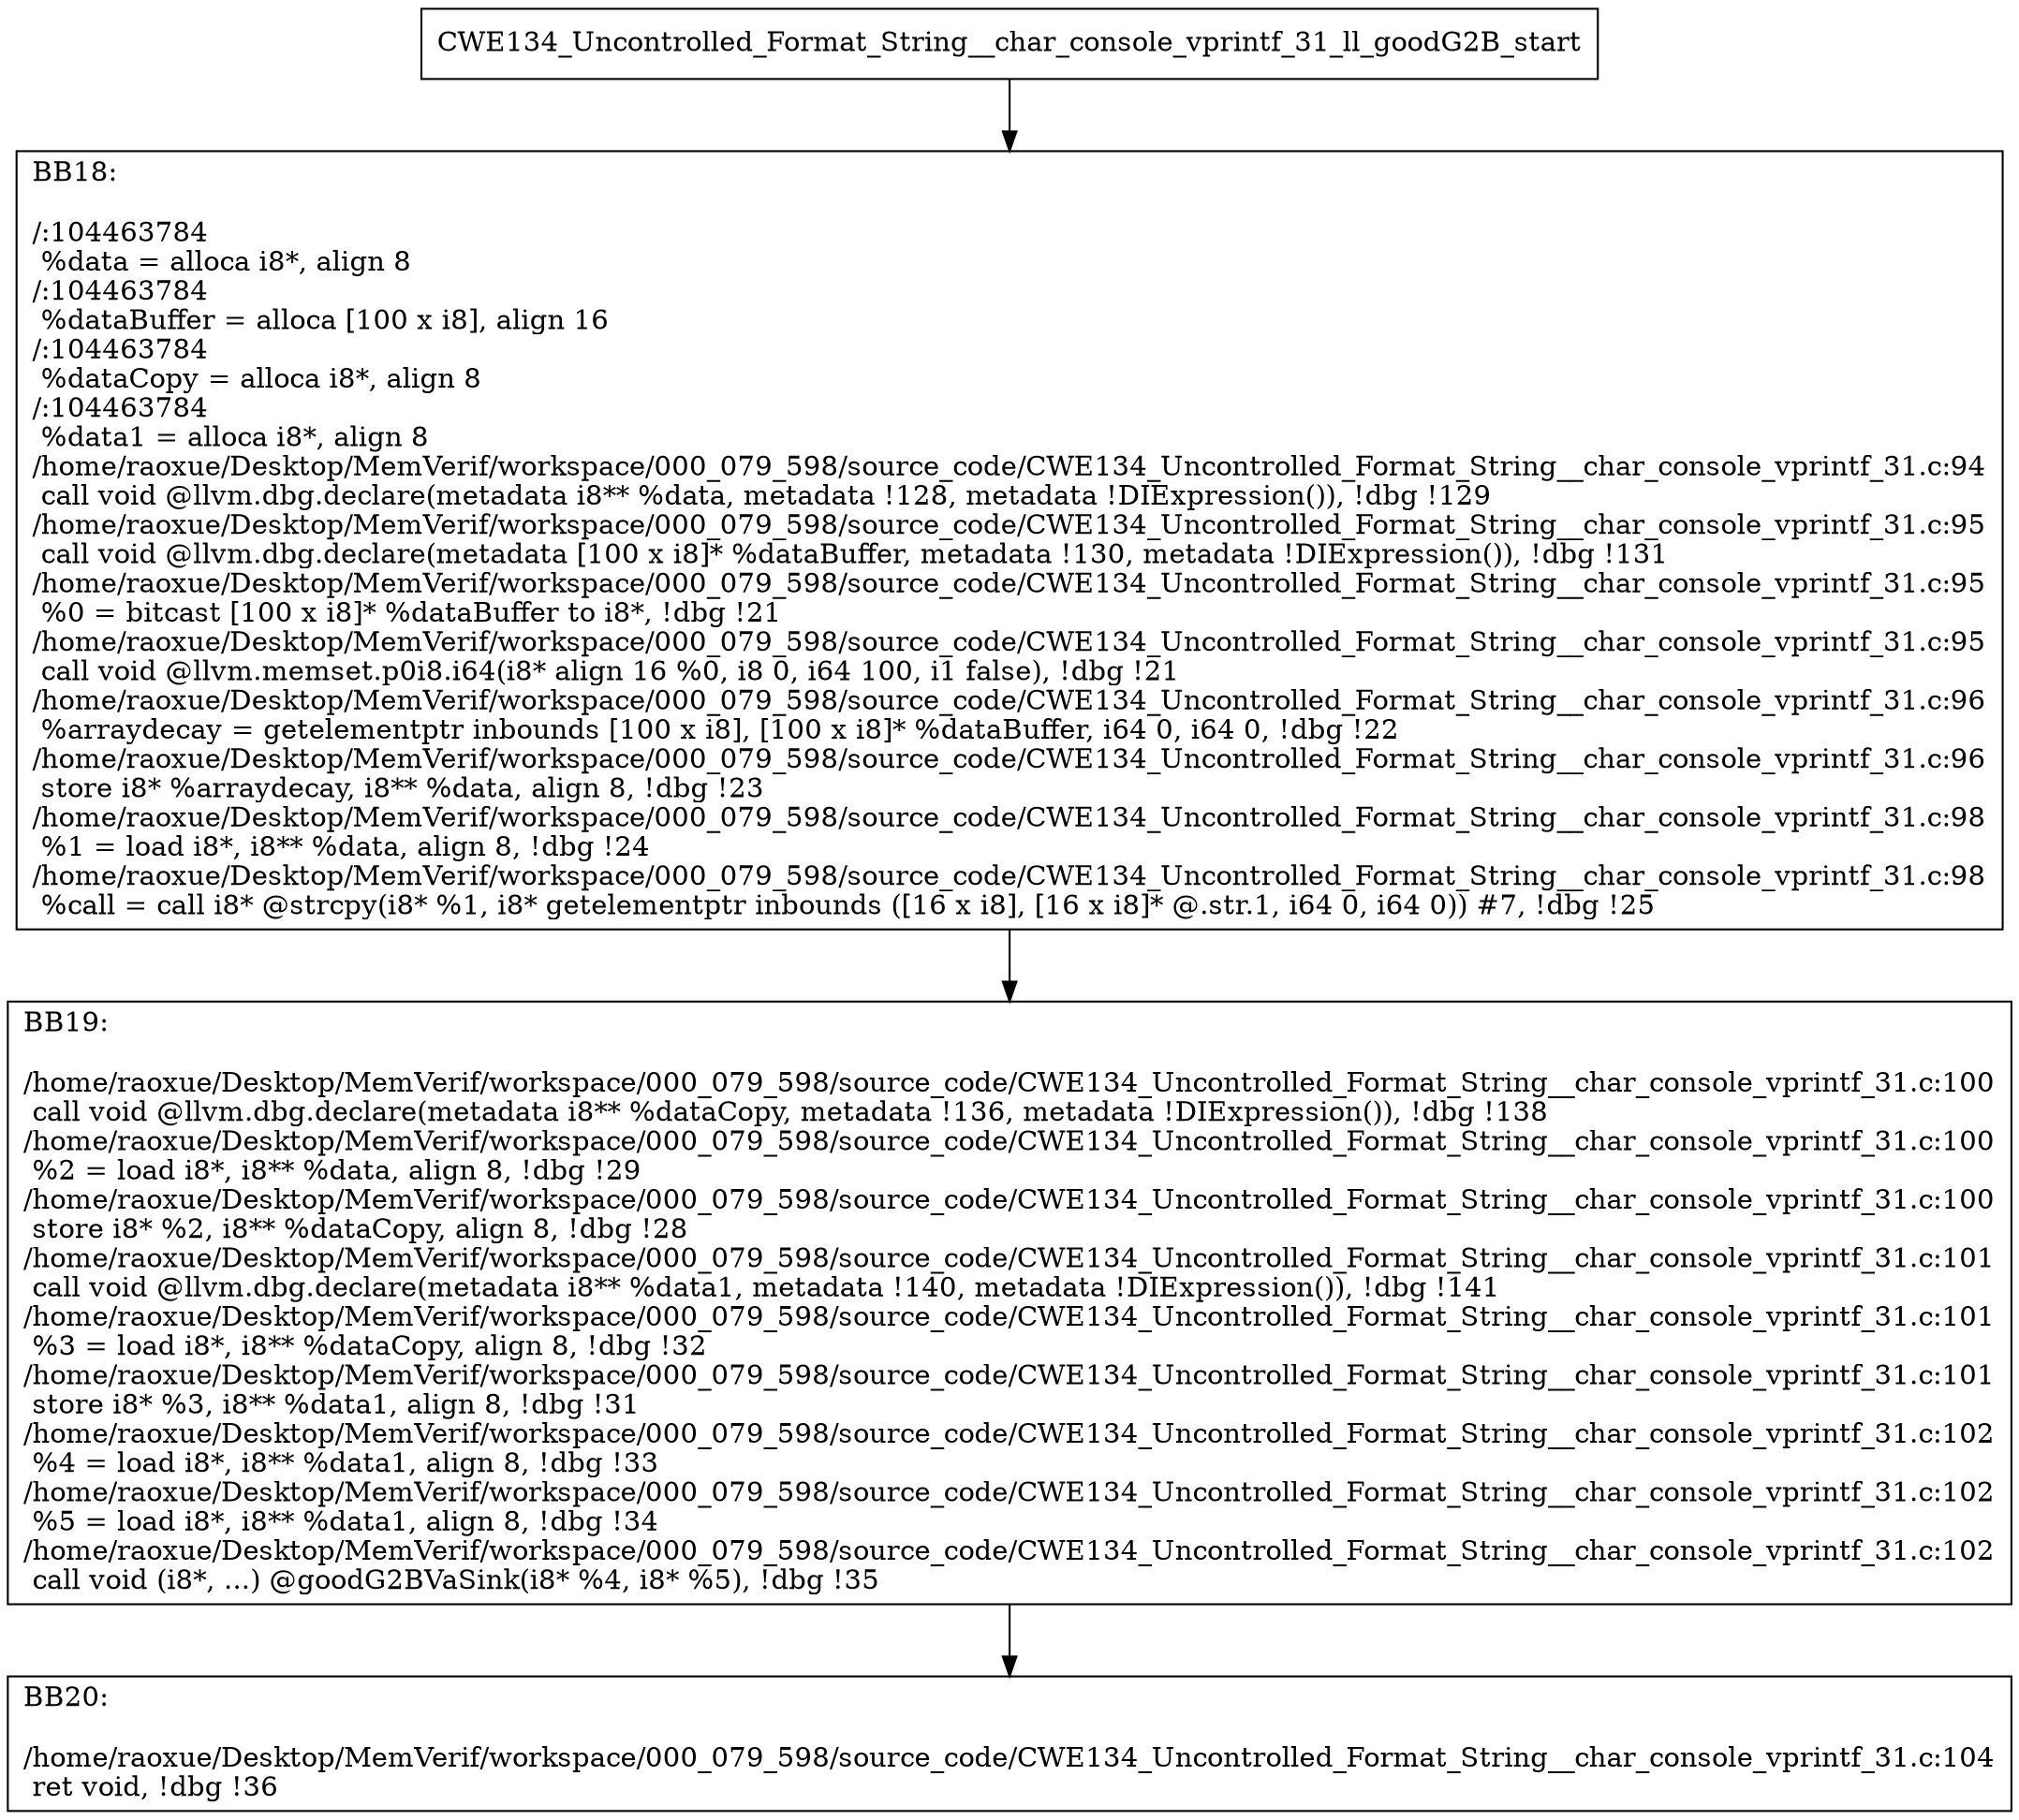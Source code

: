digraph "CFG for'CWE134_Uncontrolled_Format_String__char_console_vprintf_31_ll_goodG2B' function" {
	BBCWE134_Uncontrolled_Format_String__char_console_vprintf_31_ll_goodG2B_start[shape=record,label="{CWE134_Uncontrolled_Format_String__char_console_vprintf_31_ll_goodG2B_start}"];
	BBCWE134_Uncontrolled_Format_String__char_console_vprintf_31_ll_goodG2B_start-> CWE134_Uncontrolled_Format_String__char_console_vprintf_31_ll_goodG2BBB18;
	CWE134_Uncontrolled_Format_String__char_console_vprintf_31_ll_goodG2BBB18 [shape=record, label="{BB18:\l\l/:104463784\l
  %data = alloca i8*, align 8\l
/:104463784\l
  %dataBuffer = alloca [100 x i8], align 16\l
/:104463784\l
  %dataCopy = alloca i8*, align 8\l
/:104463784\l
  %data1 = alloca i8*, align 8\l
/home/raoxue/Desktop/MemVerif/workspace/000_079_598/source_code/CWE134_Uncontrolled_Format_String__char_console_vprintf_31.c:94\l
  call void @llvm.dbg.declare(metadata i8** %data, metadata !128, metadata !DIExpression()), !dbg !129\l
/home/raoxue/Desktop/MemVerif/workspace/000_079_598/source_code/CWE134_Uncontrolled_Format_String__char_console_vprintf_31.c:95\l
  call void @llvm.dbg.declare(metadata [100 x i8]* %dataBuffer, metadata !130, metadata !DIExpression()), !dbg !131\l
/home/raoxue/Desktop/MemVerif/workspace/000_079_598/source_code/CWE134_Uncontrolled_Format_String__char_console_vprintf_31.c:95\l
  %0 = bitcast [100 x i8]* %dataBuffer to i8*, !dbg !21\l
/home/raoxue/Desktop/MemVerif/workspace/000_079_598/source_code/CWE134_Uncontrolled_Format_String__char_console_vprintf_31.c:95\l
  call void @llvm.memset.p0i8.i64(i8* align 16 %0, i8 0, i64 100, i1 false), !dbg !21\l
/home/raoxue/Desktop/MemVerif/workspace/000_079_598/source_code/CWE134_Uncontrolled_Format_String__char_console_vprintf_31.c:96\l
  %arraydecay = getelementptr inbounds [100 x i8], [100 x i8]* %dataBuffer, i64 0, i64 0, !dbg !22\l
/home/raoxue/Desktop/MemVerif/workspace/000_079_598/source_code/CWE134_Uncontrolled_Format_String__char_console_vprintf_31.c:96\l
  store i8* %arraydecay, i8** %data, align 8, !dbg !23\l
/home/raoxue/Desktop/MemVerif/workspace/000_079_598/source_code/CWE134_Uncontrolled_Format_String__char_console_vprintf_31.c:98\l
  %1 = load i8*, i8** %data, align 8, !dbg !24\l
/home/raoxue/Desktop/MemVerif/workspace/000_079_598/source_code/CWE134_Uncontrolled_Format_String__char_console_vprintf_31.c:98\l
  %call = call i8* @strcpy(i8* %1, i8* getelementptr inbounds ([16 x i8], [16 x i8]* @.str.1, i64 0, i64 0)) #7, !dbg !25\l
}"];
	CWE134_Uncontrolled_Format_String__char_console_vprintf_31_ll_goodG2BBB18-> CWE134_Uncontrolled_Format_String__char_console_vprintf_31_ll_goodG2BBB19;
	CWE134_Uncontrolled_Format_String__char_console_vprintf_31_ll_goodG2BBB19 [shape=record, label="{BB19:\l\l/home/raoxue/Desktop/MemVerif/workspace/000_079_598/source_code/CWE134_Uncontrolled_Format_String__char_console_vprintf_31.c:100\l
  call void @llvm.dbg.declare(metadata i8** %dataCopy, metadata !136, metadata !DIExpression()), !dbg !138\l
/home/raoxue/Desktop/MemVerif/workspace/000_079_598/source_code/CWE134_Uncontrolled_Format_String__char_console_vprintf_31.c:100\l
  %2 = load i8*, i8** %data, align 8, !dbg !29\l
/home/raoxue/Desktop/MemVerif/workspace/000_079_598/source_code/CWE134_Uncontrolled_Format_String__char_console_vprintf_31.c:100\l
  store i8* %2, i8** %dataCopy, align 8, !dbg !28\l
/home/raoxue/Desktop/MemVerif/workspace/000_079_598/source_code/CWE134_Uncontrolled_Format_String__char_console_vprintf_31.c:101\l
  call void @llvm.dbg.declare(metadata i8** %data1, metadata !140, metadata !DIExpression()), !dbg !141\l
/home/raoxue/Desktop/MemVerif/workspace/000_079_598/source_code/CWE134_Uncontrolled_Format_String__char_console_vprintf_31.c:101\l
  %3 = load i8*, i8** %dataCopy, align 8, !dbg !32\l
/home/raoxue/Desktop/MemVerif/workspace/000_079_598/source_code/CWE134_Uncontrolled_Format_String__char_console_vprintf_31.c:101\l
  store i8* %3, i8** %data1, align 8, !dbg !31\l
/home/raoxue/Desktop/MemVerif/workspace/000_079_598/source_code/CWE134_Uncontrolled_Format_String__char_console_vprintf_31.c:102\l
  %4 = load i8*, i8** %data1, align 8, !dbg !33\l
/home/raoxue/Desktop/MemVerif/workspace/000_079_598/source_code/CWE134_Uncontrolled_Format_String__char_console_vprintf_31.c:102\l
  %5 = load i8*, i8** %data1, align 8, !dbg !34\l
/home/raoxue/Desktop/MemVerif/workspace/000_079_598/source_code/CWE134_Uncontrolled_Format_String__char_console_vprintf_31.c:102\l
  call void (i8*, ...) @goodG2BVaSink(i8* %4, i8* %5), !dbg !35\l
}"];
	CWE134_Uncontrolled_Format_String__char_console_vprintf_31_ll_goodG2BBB19-> CWE134_Uncontrolled_Format_String__char_console_vprintf_31_ll_goodG2BBB20;
	CWE134_Uncontrolled_Format_String__char_console_vprintf_31_ll_goodG2BBB20 [shape=record, label="{BB20:\l\l/home/raoxue/Desktop/MemVerif/workspace/000_079_598/source_code/CWE134_Uncontrolled_Format_String__char_console_vprintf_31.c:104\l
  ret void, !dbg !36\l
}"];
}
